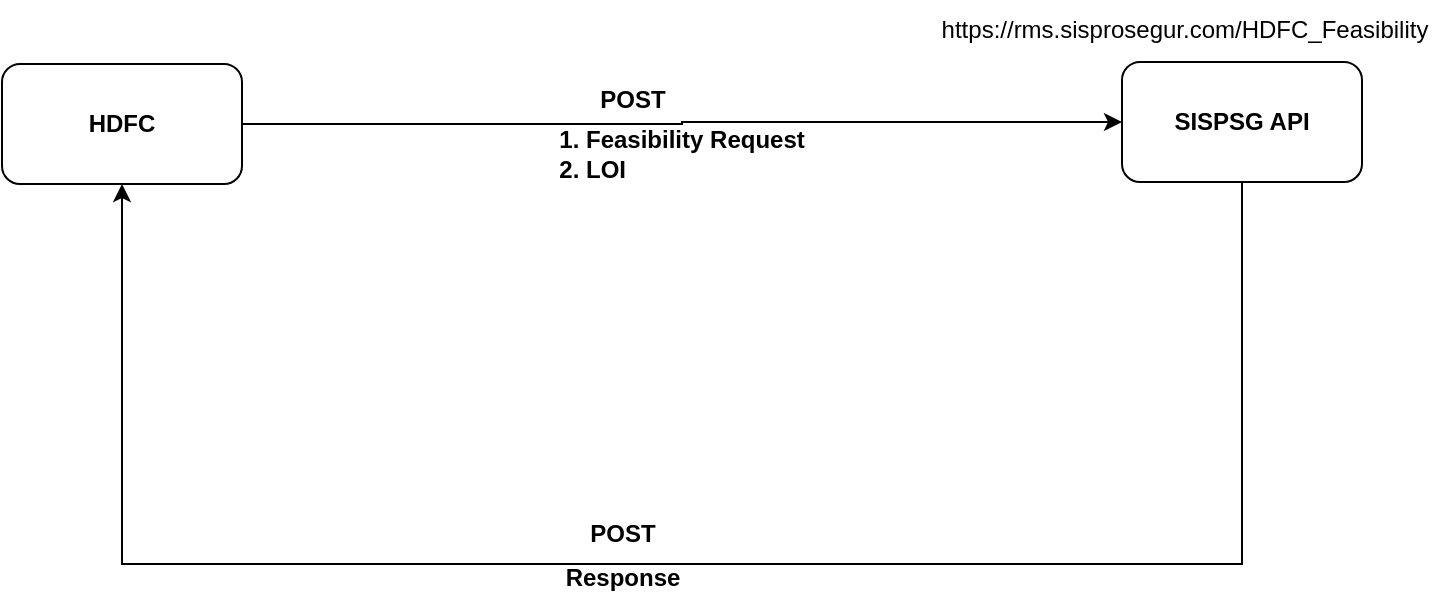 <mxfile version="23.1.6" type="github">
  <diagram name="Page-1" id="uprE5jeDA3EvAK1ppm78">
    <mxGraphModel dx="1035" dy="600" grid="1" gridSize="10" guides="1" tooltips="1" connect="1" arrows="1" fold="1" page="1" pageScale="1" pageWidth="850" pageHeight="1100" math="0" shadow="0">
      <root>
        <mxCell id="0" />
        <mxCell id="1" parent="0" />
        <mxCell id="QY8g60V_eEfAb3vljTi_-10" value="" style="edgeStyle=orthogonalEdgeStyle;rounded=0;orthogonalLoop=1;jettySize=auto;html=1;" edge="1" parent="1" source="QY8g60V_eEfAb3vljTi_-1" target="QY8g60V_eEfAb3vljTi_-9">
          <mxGeometry relative="1" as="geometry" />
        </mxCell>
        <mxCell id="QY8g60V_eEfAb3vljTi_-1" value="HDFC" style="rounded=1;whiteSpace=wrap;html=1;fontStyle=1" vertex="1" parent="1">
          <mxGeometry x="60" y="50" width="120" height="60" as="geometry" />
        </mxCell>
        <mxCell id="QY8g60V_eEfAb3vljTi_-13" style="edgeStyle=orthogonalEdgeStyle;rounded=0;orthogonalLoop=1;jettySize=auto;html=1;exitX=0.5;exitY=1;exitDx=0;exitDy=0;entryX=0.5;entryY=1;entryDx=0;entryDy=0;" edge="1" parent="1" source="QY8g60V_eEfAb3vljTi_-9" target="QY8g60V_eEfAb3vljTi_-1">
          <mxGeometry relative="1" as="geometry">
            <Array as="points">
              <mxPoint x="680" y="300" />
              <mxPoint x="120" y="300" />
            </Array>
          </mxGeometry>
        </mxCell>
        <mxCell id="QY8g60V_eEfAb3vljTi_-9" value="SISPSG API" style="whiteSpace=wrap;html=1;rounded=1;fontStyle=1" vertex="1" parent="1">
          <mxGeometry x="620" y="49" width="120" height="60" as="geometry" />
        </mxCell>
        <mxCell id="QY8g60V_eEfAb3vljTi_-12" value="&lt;div align=&quot;left&quot;&gt;&lt;ol&gt;&lt;li&gt;Feasibility Request&lt;/li&gt;&lt;li&gt;LOI&lt;/li&gt;&lt;/ol&gt;&lt;/div&gt;" style="text;html=1;align=left;verticalAlign=middle;resizable=0;points=[];autosize=1;strokeColor=none;fillColor=none;fontStyle=1" vertex="1" parent="1">
          <mxGeometry x="310" y="60" width="170" height="70" as="geometry" />
        </mxCell>
        <mxCell id="QY8g60V_eEfAb3vljTi_-14" value="Response" style="text;html=1;align=center;verticalAlign=middle;resizable=0;points=[];autosize=1;strokeColor=none;fillColor=none;fontStyle=1" vertex="1" parent="1">
          <mxGeometry x="330" y="292" width="80" height="30" as="geometry" />
        </mxCell>
        <mxCell id="QY8g60V_eEfAb3vljTi_-15" value="POST" style="text;html=1;align=center;verticalAlign=middle;resizable=0;points=[];autosize=1;strokeColor=none;fillColor=none;fontStyle=1" vertex="1" parent="1">
          <mxGeometry x="345" y="53" width="60" height="30" as="geometry" />
        </mxCell>
        <mxCell id="QY8g60V_eEfAb3vljTi_-16" value="POST" style="text;html=1;align=center;verticalAlign=middle;resizable=0;points=[];autosize=1;strokeColor=none;fillColor=none;fontStyle=1" vertex="1" parent="1">
          <mxGeometry x="340" y="270" width="60" height="30" as="geometry" />
        </mxCell>
        <mxCell id="QY8g60V_eEfAb3vljTi_-17" value="https://rms.sisprosegur.com/HDFC_Feasibility" style="text;html=1;align=center;verticalAlign=middle;resizable=0;points=[];autosize=1;strokeColor=none;fillColor=none;" vertex="1" parent="1">
          <mxGeometry x="516" y="18" width="270" height="30" as="geometry" />
        </mxCell>
      </root>
    </mxGraphModel>
  </diagram>
</mxfile>
